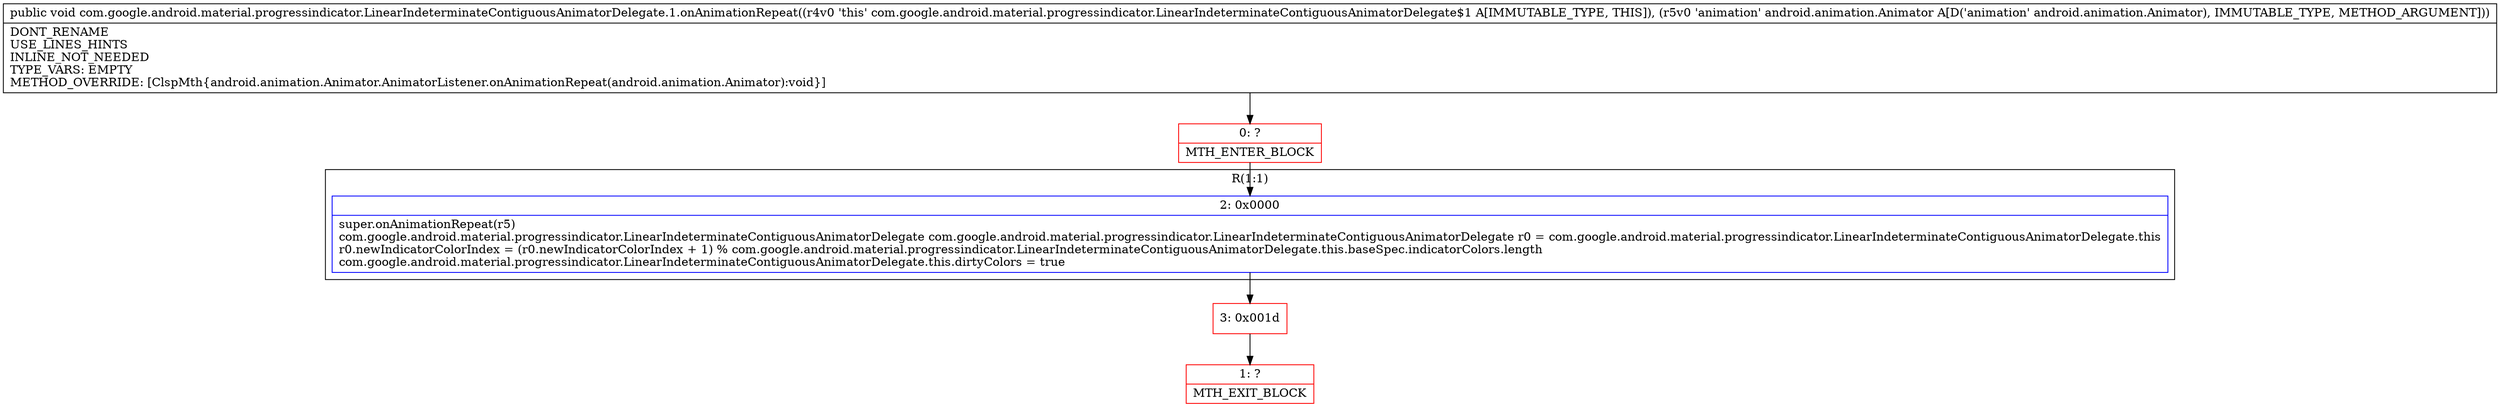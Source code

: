 digraph "CFG forcom.google.android.material.progressindicator.LinearIndeterminateContiguousAnimatorDelegate.1.onAnimationRepeat(Landroid\/animation\/Animator;)V" {
subgraph cluster_Region_233064675 {
label = "R(1:1)";
node [shape=record,color=blue];
Node_2 [shape=record,label="{2\:\ 0x0000|super.onAnimationRepeat(r5)\lcom.google.android.material.progressindicator.LinearIndeterminateContiguousAnimatorDelegate com.google.android.material.progressindicator.LinearIndeterminateContiguousAnimatorDelegate r0 = com.google.android.material.progressindicator.LinearIndeterminateContiguousAnimatorDelegate.this\lr0.newIndicatorColorIndex = (r0.newIndicatorColorIndex + 1) % com.google.android.material.progressindicator.LinearIndeterminateContiguousAnimatorDelegate.this.baseSpec.indicatorColors.length\lcom.google.android.material.progressindicator.LinearIndeterminateContiguousAnimatorDelegate.this.dirtyColors = true\l}"];
}
Node_0 [shape=record,color=red,label="{0\:\ ?|MTH_ENTER_BLOCK\l}"];
Node_3 [shape=record,color=red,label="{3\:\ 0x001d}"];
Node_1 [shape=record,color=red,label="{1\:\ ?|MTH_EXIT_BLOCK\l}"];
MethodNode[shape=record,label="{public void com.google.android.material.progressindicator.LinearIndeterminateContiguousAnimatorDelegate.1.onAnimationRepeat((r4v0 'this' com.google.android.material.progressindicator.LinearIndeterminateContiguousAnimatorDelegate$1 A[IMMUTABLE_TYPE, THIS]), (r5v0 'animation' android.animation.Animator A[D('animation' android.animation.Animator), IMMUTABLE_TYPE, METHOD_ARGUMENT]))  | DONT_RENAME\lUSE_LINES_HINTS\lINLINE_NOT_NEEDED\lTYPE_VARS: EMPTY\lMETHOD_OVERRIDE: [ClspMth\{android.animation.Animator.AnimatorListener.onAnimationRepeat(android.animation.Animator):void\}]\l}"];
MethodNode -> Node_0;Node_2 -> Node_3;
Node_0 -> Node_2;
Node_3 -> Node_1;
}

